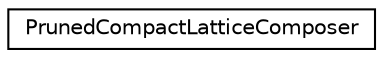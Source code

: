 digraph "Graphical Class Hierarchy"
{
  edge [fontname="Helvetica",fontsize="10",labelfontname="Helvetica",labelfontsize="10"];
  node [fontname="Helvetica",fontsize="10",shape=record];
  rankdir="LR";
  Node0 [label="PrunedCompactLatticeComposer",height=0.2,width=0.4,color="black", fillcolor="white", style="filled",URL="$classkaldi_1_1PrunedCompactLatticeComposer.html",tooltip="PrunedCompactLatticeComposer implements an algorithm for pruned composition. "];
}

